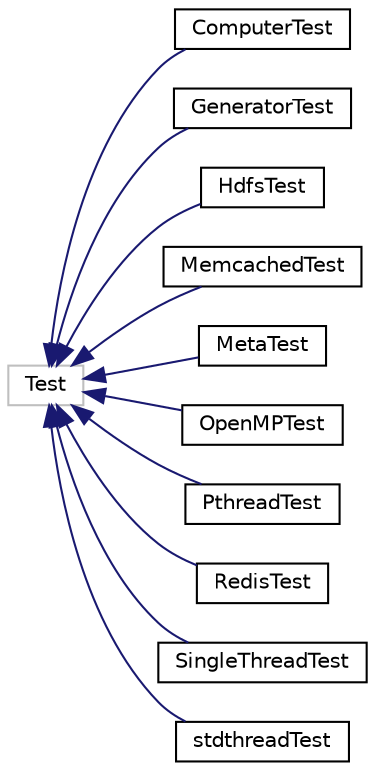 digraph "Graphical Class Hierarchy"
{
  edge [fontname="Helvetica",fontsize="10",labelfontname="Helvetica",labelfontsize="10"];
  node [fontname="Helvetica",fontsize="10",shape=record];
  rankdir="LR";
  Node1 [label="Test",height=0.2,width=0.4,color="grey75", fillcolor="white", style="filled"];
  Node1 -> Node2 [dir="back",color="midnightblue",fontsize="10",style="solid",fontname="Helvetica"];
  Node2 [label="ComputerTest",height=0.2,width=0.4,color="black", fillcolor="white", style="filled",URL="$classComputerTest.html"];
  Node1 -> Node3 [dir="back",color="midnightblue",fontsize="10",style="solid",fontname="Helvetica"];
  Node3 [label="GeneratorTest",height=0.2,width=0.4,color="black", fillcolor="white", style="filled",URL="$classGeneratorTest.html"];
  Node1 -> Node4 [dir="back",color="midnightblue",fontsize="10",style="solid",fontname="Helvetica"];
  Node4 [label="HdfsTest",height=0.2,width=0.4,color="black", fillcolor="white", style="filled",URL="$classHdfsTest.html"];
  Node1 -> Node5 [dir="back",color="midnightblue",fontsize="10",style="solid",fontname="Helvetica"];
  Node5 [label="MemcachedTest",height=0.2,width=0.4,color="black", fillcolor="white", style="filled",URL="$classMemcachedTest.html"];
  Node1 -> Node6 [dir="back",color="midnightblue",fontsize="10",style="solid",fontname="Helvetica"];
  Node6 [label="MetaTest",height=0.2,width=0.4,color="black", fillcolor="white", style="filled",URL="$classMetaTest.html"];
  Node1 -> Node7 [dir="back",color="midnightblue",fontsize="10",style="solid",fontname="Helvetica"];
  Node7 [label="OpenMPTest",height=0.2,width=0.4,color="black", fillcolor="white", style="filled",URL="$classOpenMPTest.html"];
  Node1 -> Node8 [dir="back",color="midnightblue",fontsize="10",style="solid",fontname="Helvetica"];
  Node8 [label="PthreadTest",height=0.2,width=0.4,color="black", fillcolor="white", style="filled",URL="$classPthreadTest.html"];
  Node1 -> Node9 [dir="back",color="midnightblue",fontsize="10",style="solid",fontname="Helvetica"];
  Node9 [label="RedisTest",height=0.2,width=0.4,color="black", fillcolor="white", style="filled",URL="$classRedisTest.html"];
  Node1 -> Node10 [dir="back",color="midnightblue",fontsize="10",style="solid",fontname="Helvetica"];
  Node10 [label="SingleThreadTest",height=0.2,width=0.4,color="black", fillcolor="white", style="filled",URL="$classSingleThreadTest.html"];
  Node1 -> Node11 [dir="back",color="midnightblue",fontsize="10",style="solid",fontname="Helvetica"];
  Node11 [label="stdthreadTest",height=0.2,width=0.4,color="black", fillcolor="white", style="filled",URL="$classstdthreadTest.html"];
}
